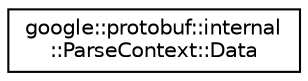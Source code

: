 digraph "类继承关系图"
{
 // LATEX_PDF_SIZE
  edge [fontname="Helvetica",fontsize="10",labelfontname="Helvetica",labelfontsize="10"];
  node [fontname="Helvetica",fontsize="10",shape=record];
  rankdir="LR";
  Node0 [label="google::protobuf::internal\l::ParseContext::Data",height=0.2,width=0.4,color="black", fillcolor="white", style="filled",URL="$structgoogle_1_1protobuf_1_1internal_1_1ParseContext_1_1Data.html",tooltip=" "];
}
